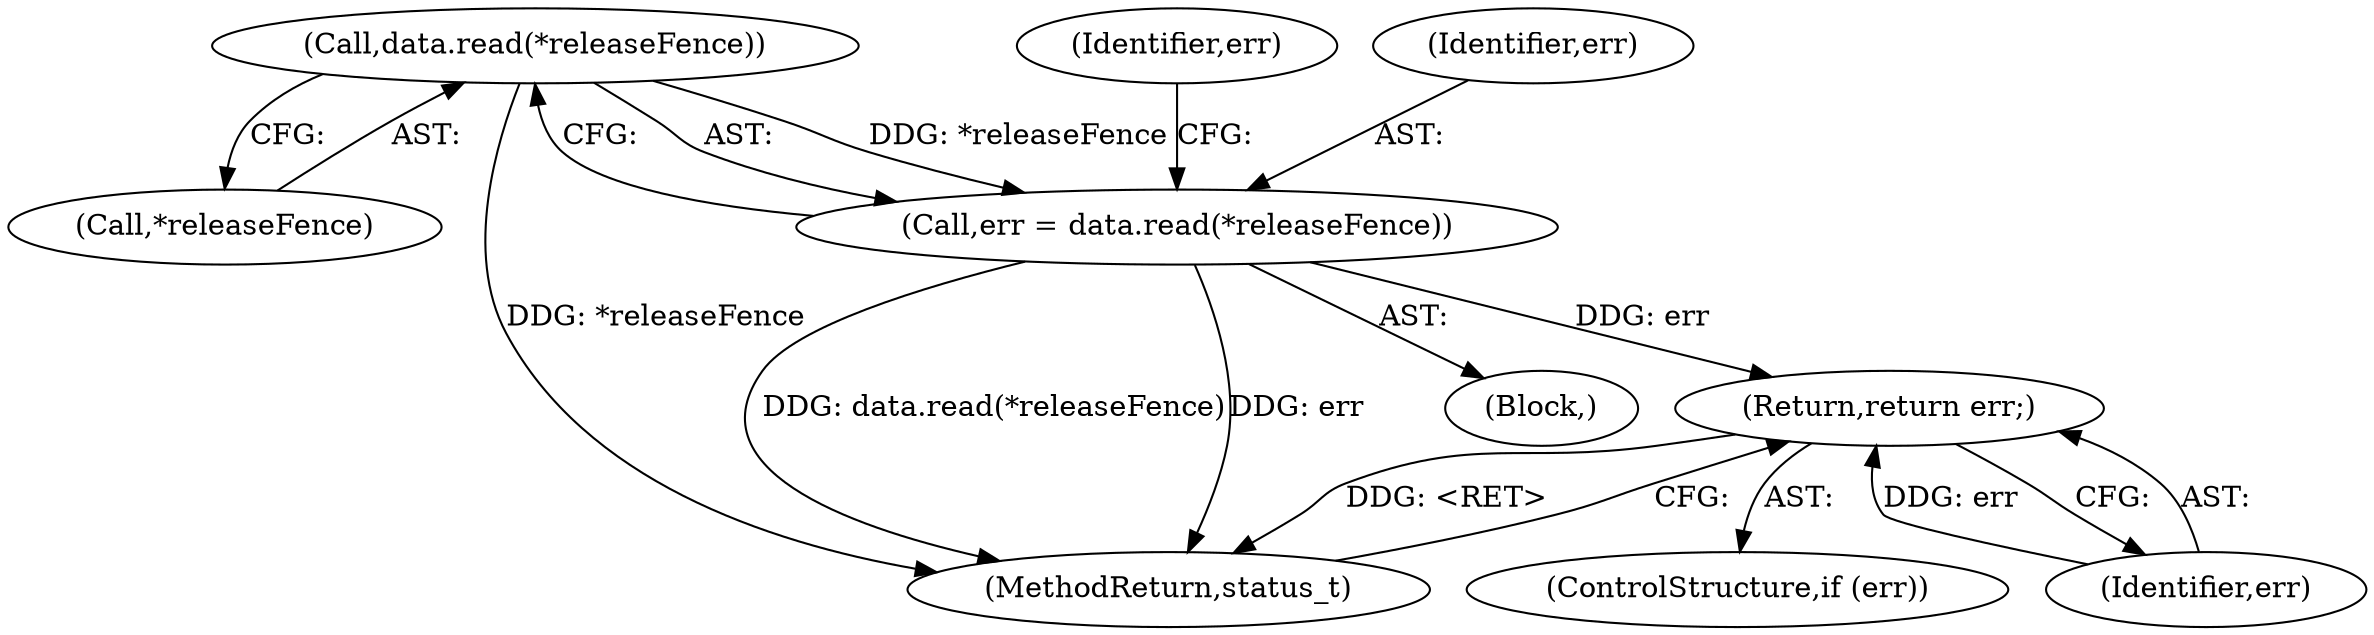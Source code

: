 digraph "0_Android_dded8fdbb700d6cc498debc69a780915bc34d755@API" {
"1000216" [label="(Call,data.read(*releaseFence))"];
"1000214" [label="(Call,err = data.read(*releaseFence))"];
"1000221" [label="(Return,return err;)"];
"1000214" [label="(Call,err = data.read(*releaseFence))"];
"1000219" [label="(ControlStructure,if (err))"];
"1000220" [label="(Identifier,err)"];
"1000217" [label="(Call,*releaseFence)"];
"1000215" [label="(Identifier,err)"];
"1000222" [label="(Identifier,err)"];
"1000476" [label="(MethodReturn,status_t)"];
"1000195" [label="(Block,)"];
"1000221" [label="(Return,return err;)"];
"1000216" [label="(Call,data.read(*releaseFence))"];
"1000216" -> "1000214"  [label="AST: "];
"1000216" -> "1000217"  [label="CFG: "];
"1000217" -> "1000216"  [label="AST: "];
"1000214" -> "1000216"  [label="CFG: "];
"1000216" -> "1000476"  [label="DDG: *releaseFence"];
"1000216" -> "1000214"  [label="DDG: *releaseFence"];
"1000214" -> "1000195"  [label="AST: "];
"1000215" -> "1000214"  [label="AST: "];
"1000220" -> "1000214"  [label="CFG: "];
"1000214" -> "1000476"  [label="DDG: data.read(*releaseFence)"];
"1000214" -> "1000476"  [label="DDG: err"];
"1000214" -> "1000221"  [label="DDG: err"];
"1000221" -> "1000219"  [label="AST: "];
"1000221" -> "1000222"  [label="CFG: "];
"1000222" -> "1000221"  [label="AST: "];
"1000476" -> "1000221"  [label="CFG: "];
"1000221" -> "1000476"  [label="DDG: <RET>"];
"1000222" -> "1000221"  [label="DDG: err"];
}
